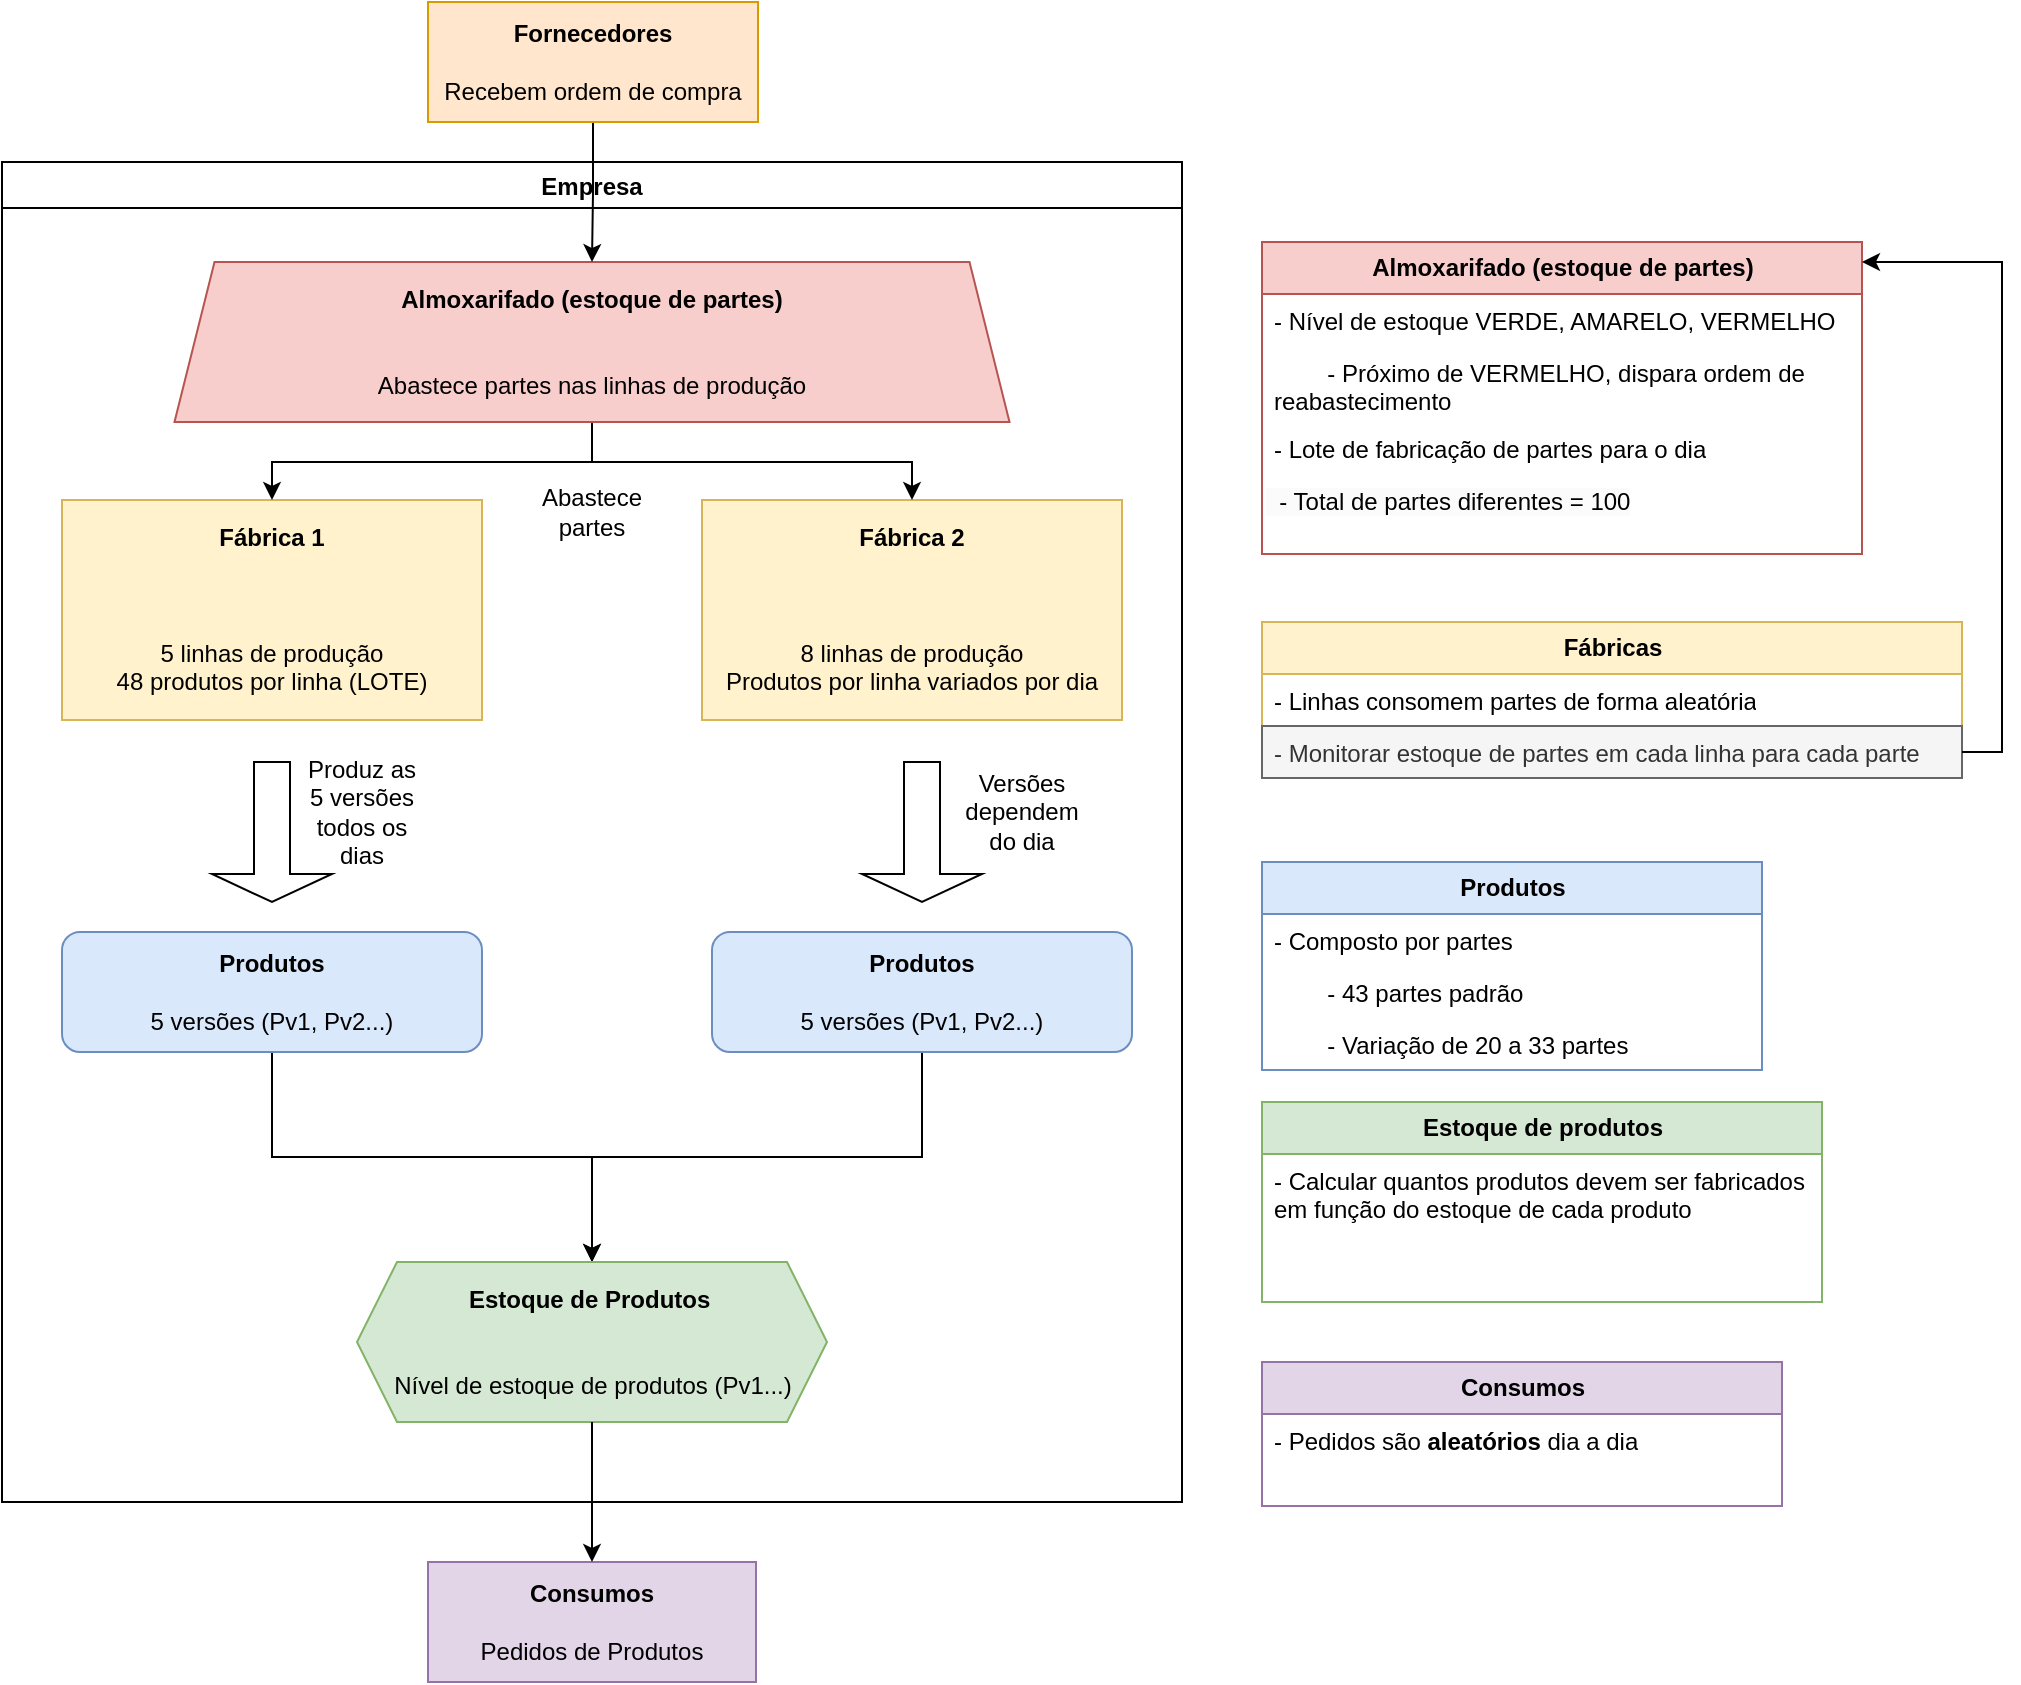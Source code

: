 <mxfile version="24.7.12">
  <diagram name="Página-1" id="L01x4OZknWeSqtcDdGDV">
    <mxGraphModel dx="1647" dy="2017" grid="0" gridSize="10" guides="1" tooltips="1" connect="1" arrows="1" fold="1" page="1" pageScale="1" pageWidth="827" pageHeight="1169" math="0" shadow="0">
      <root>
        <mxCell id="0" />
        <mxCell id="1" parent="0" />
        <mxCell id="jzFVb9ClvFBaIrC0epAQ-5" value="Empresa" style="swimlane;" vertex="1" parent="1">
          <mxGeometry x="130" y="50" width="590" height="670" as="geometry">
            <mxRectangle x="130" y="140" width="90" height="30" as="alternateBounds" />
          </mxGeometry>
        </mxCell>
        <mxCell id="jzFVb9ClvFBaIrC0epAQ-10" value="&lt;b&gt;Fábrica 2&lt;/b&gt;&lt;div&gt;&lt;br&gt;&lt;/div&gt;&lt;div&gt;&lt;br&gt;&lt;/div&gt;&lt;div&gt;&lt;br&gt;&lt;/div&gt;&lt;div&gt;8 linhas de produção&lt;/div&gt;&lt;div&gt;Produtos por linha variados por dia&lt;/div&gt;" style="whiteSpace=wrap;html=1;fillColor=#fff2cc;strokeColor=#d6b656;" vertex="1" parent="jzFVb9ClvFBaIrC0epAQ-5">
          <mxGeometry x="350" y="169" width="210" height="110" as="geometry" />
        </mxCell>
        <mxCell id="jzFVb9ClvFBaIrC0epAQ-11" value="&lt;b&gt;Fábrica 1&lt;/b&gt;&lt;div&gt;&lt;br&gt;&lt;/div&gt;&lt;div&gt;&lt;br&gt;&lt;/div&gt;&lt;div&gt;&lt;br&gt;&lt;/div&gt;&lt;div&gt;5 linhas de produção&lt;/div&gt;&lt;div&gt;48 produtos por linha (LOTE)&lt;/div&gt;" style="whiteSpace=wrap;html=1;fillColor=#fff2cc;strokeColor=#d6b656;" vertex="1" parent="jzFVb9ClvFBaIrC0epAQ-5">
          <mxGeometry x="30" y="169" width="210" height="110" as="geometry" />
        </mxCell>
        <mxCell id="jzFVb9ClvFBaIrC0epAQ-13" value="" style="shape=singleArrow;direction=south;whiteSpace=wrap;html=1;" vertex="1" parent="jzFVb9ClvFBaIrC0epAQ-5">
          <mxGeometry x="105" y="300" width="60" height="70" as="geometry" />
        </mxCell>
        <mxCell id="jzFVb9ClvFBaIrC0epAQ-12" value="" style="shape=singleArrow;direction=south;whiteSpace=wrap;html=1;" vertex="1" parent="jzFVb9ClvFBaIrC0epAQ-5">
          <mxGeometry x="430" y="300" width="60" height="70" as="geometry" />
        </mxCell>
        <mxCell id="jzFVb9ClvFBaIrC0epAQ-62" style="edgeStyle=orthogonalEdgeStyle;rounded=0;orthogonalLoop=1;jettySize=auto;html=1;exitX=0.5;exitY=1;exitDx=0;exitDy=0;entryX=0.5;entryY=0;entryDx=0;entryDy=0;" edge="1" parent="jzFVb9ClvFBaIrC0epAQ-5" source="jzFVb9ClvFBaIrC0epAQ-16" target="jzFVb9ClvFBaIrC0epAQ-59">
          <mxGeometry relative="1" as="geometry">
            <mxPoint x="460" y="490" as="targetPoint" />
          </mxGeometry>
        </mxCell>
        <mxCell id="jzFVb9ClvFBaIrC0epAQ-16" value="&lt;b&gt;Produtos&lt;/b&gt;&lt;div&gt;&lt;br&gt;&lt;/div&gt;&lt;div&gt;5 versões (Pv1, Pv2...)&lt;/div&gt;" style="rounded=1;whiteSpace=wrap;html=1;fillColor=#dae8fc;strokeColor=#6c8ebf;" vertex="1" parent="jzFVb9ClvFBaIrC0epAQ-5">
          <mxGeometry x="355" y="385" width="210" height="60" as="geometry" />
        </mxCell>
        <mxCell id="jzFVb9ClvFBaIrC0epAQ-60" style="edgeStyle=orthogonalEdgeStyle;rounded=0;orthogonalLoop=1;jettySize=auto;html=1;exitX=0.5;exitY=1;exitDx=0;exitDy=0;entryX=0.5;entryY=0;entryDx=0;entryDy=0;" edge="1" parent="jzFVb9ClvFBaIrC0epAQ-5" source="jzFVb9ClvFBaIrC0epAQ-17" target="jzFVb9ClvFBaIrC0epAQ-59">
          <mxGeometry relative="1" as="geometry" />
        </mxCell>
        <mxCell id="jzFVb9ClvFBaIrC0epAQ-17" value="&lt;b&gt;Produtos&lt;/b&gt;&lt;div&gt;&lt;br&gt;&lt;/div&gt;&lt;div&gt;5 versões (Pv1, Pv2...)&lt;/div&gt;" style="rounded=1;whiteSpace=wrap;html=1;fillColor=#dae8fc;strokeColor=#6c8ebf;" vertex="1" parent="jzFVb9ClvFBaIrC0epAQ-5">
          <mxGeometry x="30" y="385" width="210" height="60" as="geometry" />
        </mxCell>
        <mxCell id="jzFVb9ClvFBaIrC0epAQ-43" value="Produz as 5 versões todos os dias" style="text;html=1;align=center;verticalAlign=middle;whiteSpace=wrap;rounded=0;" vertex="1" parent="jzFVb9ClvFBaIrC0epAQ-5">
          <mxGeometry x="150" y="310" width="60" height="30" as="geometry" />
        </mxCell>
        <mxCell id="jzFVb9ClvFBaIrC0epAQ-44" value="Versões dependem do dia" style="text;html=1;align=center;verticalAlign=middle;whiteSpace=wrap;rounded=0;" vertex="1" parent="jzFVb9ClvFBaIrC0epAQ-5">
          <mxGeometry x="480" y="310" width="60" height="30" as="geometry" />
        </mxCell>
        <mxCell id="jzFVb9ClvFBaIrC0epAQ-59" value="&lt;b&gt;Estoque de Produtos&amp;nbsp;&lt;/b&gt;&lt;div&gt;&lt;br&gt;&lt;/div&gt;&lt;div&gt;&lt;br&gt;&lt;/div&gt;&lt;div&gt;Nível de estoque de produtos (Pv1...)&lt;/div&gt;" style="shape=hexagon;perimeter=hexagonPerimeter2;whiteSpace=wrap;html=1;fixedSize=1;fillColor=#d5e8d4;strokeColor=#82b366;" vertex="1" parent="jzFVb9ClvFBaIrC0epAQ-5">
          <mxGeometry x="177.5" y="550" width="235" height="80" as="geometry" />
        </mxCell>
        <mxCell id="jzFVb9ClvFBaIrC0epAQ-75" style="edgeStyle=orthogonalEdgeStyle;rounded=0;orthogonalLoop=1;jettySize=auto;html=1;exitX=0.5;exitY=1;exitDx=0;exitDy=0;entryX=0.5;entryY=0;entryDx=0;entryDy=0;" edge="1" parent="jzFVb9ClvFBaIrC0epAQ-5" source="jzFVb9ClvFBaIrC0epAQ-74" target="jzFVb9ClvFBaIrC0epAQ-11">
          <mxGeometry relative="1" as="geometry" />
        </mxCell>
        <mxCell id="jzFVb9ClvFBaIrC0epAQ-76" style="edgeStyle=orthogonalEdgeStyle;rounded=0;orthogonalLoop=1;jettySize=auto;html=1;exitX=0.5;exitY=1;exitDx=0;exitDy=0;entryX=0.5;entryY=0;entryDx=0;entryDy=0;" edge="1" parent="jzFVb9ClvFBaIrC0epAQ-5" source="jzFVb9ClvFBaIrC0epAQ-74" target="jzFVb9ClvFBaIrC0epAQ-10">
          <mxGeometry relative="1" as="geometry" />
        </mxCell>
        <mxCell id="jzFVb9ClvFBaIrC0epAQ-74" value="&lt;b&gt;Almoxarifado (estoque de partes)&lt;/b&gt;&lt;div&gt;&lt;b&gt;&lt;br&gt;&lt;/b&gt;&lt;/div&gt;&lt;div&gt;&lt;b&gt;&lt;br&gt;&lt;/b&gt;&lt;/div&gt;&lt;div&gt;&lt;span style=&quot;text-align: left;&quot;&gt;Abastece partes nas linhas de produção&lt;/span&gt;&lt;b&gt;&lt;br&gt;&lt;/b&gt;&lt;/div&gt;" style="shape=trapezoid;perimeter=trapezoidPerimeter;whiteSpace=wrap;html=1;fixedSize=1;fillColor=#f8cecc;strokeColor=#b85450;" vertex="1" parent="jzFVb9ClvFBaIrC0epAQ-5">
          <mxGeometry x="86.25" y="50" width="417.5" height="80" as="geometry" />
        </mxCell>
        <mxCell id="jzFVb9ClvFBaIrC0epAQ-145" value="Abastece partes" style="text;html=1;align=center;verticalAlign=middle;whiteSpace=wrap;rounded=0;" vertex="1" parent="jzFVb9ClvFBaIrC0epAQ-5">
          <mxGeometry x="265" y="160" width="60" height="30" as="geometry" />
        </mxCell>
        <mxCell id="jzFVb9ClvFBaIrC0epAQ-20" value="&lt;b&gt;Produtos&lt;/b&gt;" style="swimlane;fontStyle=0;childLayout=stackLayout;horizontal=1;startSize=26;fillColor=#dae8fc;horizontalStack=0;resizeParent=1;resizeParentMax=0;resizeLast=0;collapsible=1;marginBottom=0;html=1;strokeColor=#6c8ebf;rounded=0;" vertex="1" parent="1">
          <mxGeometry x="760" y="400" width="250" height="104" as="geometry">
            <mxRectangle x="40" y="680" width="90" height="30" as="alternateBounds" />
          </mxGeometry>
        </mxCell>
        <mxCell id="jzFVb9ClvFBaIrC0epAQ-21" value="- Composto por partes" style="text;strokeColor=none;fillColor=none;align=left;verticalAlign=top;spacingLeft=4;spacingRight=4;overflow=hidden;rotatable=0;points=[[0,0.5],[1,0.5]];portConstraint=eastwest;whiteSpace=wrap;html=1;" vertex="1" parent="jzFVb9ClvFBaIrC0epAQ-20">
          <mxGeometry y="26" width="250" height="26" as="geometry" />
        </mxCell>
        <mxCell id="jzFVb9ClvFBaIrC0epAQ-22" value="&lt;span style=&quot;white-space: pre;&quot;&gt;&#x9;&lt;/span&gt;- 43 partes padrão" style="text;strokeColor=none;fillColor=none;align=left;verticalAlign=top;spacingLeft=4;spacingRight=4;overflow=hidden;rotatable=0;points=[[0,0.5],[1,0.5]];portConstraint=eastwest;whiteSpace=wrap;html=1;" vertex="1" parent="jzFVb9ClvFBaIrC0epAQ-20">
          <mxGeometry y="52" width="250" height="26" as="geometry" />
        </mxCell>
        <mxCell id="jzFVb9ClvFBaIrC0epAQ-23" value="&lt;span style=&quot;white-space: pre;&quot;&gt;&#x9;&lt;/span&gt;- Variação de 20 a 33 partes" style="text;strokeColor=none;fillColor=none;align=left;verticalAlign=top;spacingLeft=4;spacingRight=4;overflow=hidden;rotatable=0;points=[[0,0.5],[1,0.5]];portConstraint=eastwest;whiteSpace=wrap;html=1;" vertex="1" parent="jzFVb9ClvFBaIrC0epAQ-20">
          <mxGeometry y="78" width="250" height="26" as="geometry" />
        </mxCell>
        <mxCell id="jzFVb9ClvFBaIrC0epAQ-45" value="&lt;b&gt;Fábricas&lt;/b&gt;" style="swimlane;fontStyle=0;childLayout=stackLayout;horizontal=1;startSize=26;fillColor=#fff2cc;horizontalStack=0;resizeParent=1;resizeParentMax=0;resizeLast=0;collapsible=1;marginBottom=0;html=1;strokeColor=#d6b656;rounded=0;" vertex="1" parent="1">
          <mxGeometry x="760" y="280" width="350" height="78" as="geometry">
            <mxRectangle x="40" y="680" width="90" height="30" as="alternateBounds" />
          </mxGeometry>
        </mxCell>
        <mxCell id="jzFVb9ClvFBaIrC0epAQ-46" value="- Linhas consomem partes de forma aleatória" style="text;strokeColor=none;fillColor=none;align=left;verticalAlign=top;spacingLeft=4;spacingRight=4;overflow=hidden;rotatable=0;points=[[0,0.5],[1,0.5]];portConstraint=eastwest;whiteSpace=wrap;html=1;" vertex="1" parent="jzFVb9ClvFBaIrC0epAQ-45">
          <mxGeometry y="26" width="350" height="26" as="geometry" />
        </mxCell>
        <mxCell id="jzFVb9ClvFBaIrC0epAQ-47" value="- Monitorar estoque de partes em cada linha para cada parte" style="text;strokeColor=#666666;fillColor=#f5f5f5;align=left;verticalAlign=top;spacingLeft=4;spacingRight=4;overflow=hidden;rotatable=0;points=[[0,0.5],[1,0.5]];portConstraint=eastwest;whiteSpace=wrap;html=1;shadow=0;fontColor=#333333;" vertex="1" parent="jzFVb9ClvFBaIrC0epAQ-45">
          <mxGeometry y="52" width="350" height="26" as="geometry" />
        </mxCell>
        <mxCell id="jzFVb9ClvFBaIrC0epAQ-144" style="edgeStyle=orthogonalEdgeStyle;rounded=0;orthogonalLoop=1;jettySize=auto;html=1;exitX=1;exitY=0.5;exitDx=0;exitDy=0;" edge="1" parent="jzFVb9ClvFBaIrC0epAQ-45" source="jzFVb9ClvFBaIrC0epAQ-47" target="jzFVb9ClvFBaIrC0epAQ-47">
          <mxGeometry relative="1" as="geometry" />
        </mxCell>
        <mxCell id="jzFVb9ClvFBaIrC0epAQ-63" value="&lt;b&gt;Estoque de produtos&lt;/b&gt;" style="swimlane;fontStyle=0;childLayout=stackLayout;horizontal=1;startSize=26;fillColor=#d5e8d4;horizontalStack=0;resizeParent=1;resizeParentMax=0;resizeLast=0;collapsible=1;marginBottom=0;html=1;strokeColor=#82b366;rounded=0;" vertex="1" parent="1">
          <mxGeometry x="760" y="520" width="280" height="100" as="geometry">
            <mxRectangle x="40" y="680" width="90" height="30" as="alternateBounds" />
          </mxGeometry>
        </mxCell>
        <mxCell id="jzFVb9ClvFBaIrC0epAQ-64" value="- Calcular quantos produtos devem ser fabricados em função do estoque de cada produto" style="text;strokeColor=none;fillColor=none;align=left;verticalAlign=top;spacingLeft=4;spacingRight=4;overflow=hidden;rotatable=0;points=[[0,0.5],[1,0.5]];portConstraint=eastwest;whiteSpace=wrap;html=1;" vertex="1" parent="jzFVb9ClvFBaIrC0epAQ-63">
          <mxGeometry y="26" width="280" height="74" as="geometry" />
        </mxCell>
        <mxCell id="jzFVb9ClvFBaIrC0epAQ-71" value="&lt;b&gt;Consumos&lt;/b&gt;&lt;div&gt;&lt;br&gt;&lt;/div&gt;&lt;div&gt;Pedidos de Produtos&lt;/div&gt;" style="rounded=0;whiteSpace=wrap;html=1;fillColor=#e1d5e7;strokeColor=#9673a6;" vertex="1" parent="1">
          <mxGeometry x="343" y="750" width="164" height="60" as="geometry" />
        </mxCell>
        <mxCell id="jzFVb9ClvFBaIrC0epAQ-77" value="&lt;b&gt;Almoxarifado (estoque de partes)&lt;/b&gt;" style="swimlane;fontStyle=0;childLayout=stackLayout;horizontal=1;startSize=26;fillColor=#f8cecc;horizontalStack=0;resizeParent=1;resizeParentMax=0;resizeLast=0;collapsible=1;marginBottom=0;html=1;strokeColor=#b85450;rounded=0;" vertex="1" parent="1">
          <mxGeometry x="760" y="90" width="300" height="156" as="geometry">
            <mxRectangle x="40" y="680" width="90" height="30" as="alternateBounds" />
          </mxGeometry>
        </mxCell>
        <mxCell id="jzFVb9ClvFBaIrC0epAQ-78" value="- Nível de estoque VERDE, AMARELO, VERMELHO" style="text;strokeColor=none;fillColor=none;align=left;verticalAlign=top;spacingLeft=4;spacingRight=4;overflow=hidden;rotatable=0;points=[[0,0.5],[1,0.5]];portConstraint=eastwest;whiteSpace=wrap;html=1;" vertex="1" parent="jzFVb9ClvFBaIrC0epAQ-77">
          <mxGeometry y="26" width="300" height="26" as="geometry" />
        </mxCell>
        <mxCell id="jzFVb9ClvFBaIrC0epAQ-79" value="&lt;span style=&quot;white-space: pre;&quot;&gt;&#x9;&lt;/span&gt;- Próximo de VERMELHO, dispara ordem de reabastecimento" style="text;strokeColor=none;fillColor=none;align=left;verticalAlign=top;spacingLeft=4;spacingRight=4;overflow=hidden;rotatable=0;points=[[0,0.5],[1,0.5]];portConstraint=eastwest;whiteSpace=wrap;html=1;" vertex="1" parent="jzFVb9ClvFBaIrC0epAQ-77">
          <mxGeometry y="52" width="300" height="38" as="geometry" />
        </mxCell>
        <mxCell id="jzFVb9ClvFBaIrC0epAQ-80" value="- Lote de fabricação de partes para o dia" style="text;strokeColor=none;fillColor=none;align=left;verticalAlign=top;spacingLeft=4;spacingRight=4;overflow=hidden;rotatable=0;points=[[0,0.5],[1,0.5]];portConstraint=eastwest;whiteSpace=wrap;html=1;" vertex="1" parent="jzFVb9ClvFBaIrC0epAQ-77">
          <mxGeometry y="90" width="300" height="26" as="geometry" />
        </mxCell>
        <mxCell id="jzFVb9ClvFBaIrC0epAQ-142" value="&lt;span style=&quot;color: rgb(0, 0, 0); font-family: Helvetica; font-size: 12px; font-style: normal; font-variant-ligatures: normal; font-variant-caps: normal; font-weight: 400; letter-spacing: normal; orphans: 2; text-align: left; text-indent: 0px; text-transform: none; widows: 2; word-spacing: 0px; -webkit-text-stroke-width: 0px; white-space: nowrap; background-color: rgb(251, 251, 251); text-decoration-thickness: initial; text-decoration-style: initial; text-decoration-color: initial; display: inline !important; float: none;&quot;&gt;&amp;nbsp; - Total de partes diferentes = 100&lt;/span&gt;" style="text;whiteSpace=wrap;html=1;" vertex="1" parent="jzFVb9ClvFBaIrC0epAQ-77">
          <mxGeometry y="116" width="300" height="40" as="geometry" />
        </mxCell>
        <mxCell id="jzFVb9ClvFBaIrC0epAQ-85" value="&lt;b&gt;Consumos&lt;/b&gt;" style="swimlane;fontStyle=0;childLayout=stackLayout;horizontal=1;startSize=26;fillColor=#e1d5e7;horizontalStack=0;resizeParent=1;resizeParentMax=0;resizeLast=0;collapsible=1;marginBottom=0;html=1;strokeColor=#9673a6;rounded=0;" vertex="1" parent="1">
          <mxGeometry x="760" y="650" width="260" height="72" as="geometry">
            <mxRectangle x="40" y="680" width="90" height="30" as="alternateBounds" />
          </mxGeometry>
        </mxCell>
        <mxCell id="jzFVb9ClvFBaIrC0epAQ-86" value="- Pedidos são &lt;b&gt;aleatórios&lt;/b&gt; dia a dia" style="text;strokeColor=none;fillColor=none;align=left;verticalAlign=top;spacingLeft=4;spacingRight=4;overflow=hidden;rotatable=0;points=[[0,0.5],[1,0.5]];portConstraint=eastwest;whiteSpace=wrap;html=1;" vertex="1" parent="jzFVb9ClvFBaIrC0epAQ-85">
          <mxGeometry y="26" width="260" height="26" as="geometry" />
        </mxCell>
        <mxCell id="jzFVb9ClvFBaIrC0epAQ-89" value="" style="shape=table;startSize=0;container=1;collapsible=1;childLayout=tableLayout;fixedRows=1;rowLines=0;fontStyle=0;align=center;resizeLast=1;strokeColor=none;fillColor=none;collapsible=0;whiteSpace=wrap;html=1;" vertex="1" parent="jzFVb9ClvFBaIrC0epAQ-85">
          <mxGeometry y="52" width="260" height="20" as="geometry" />
        </mxCell>
        <mxCell id="jzFVb9ClvFBaIrC0epAQ-90" value="" style="shape=tableRow;horizontal=0;startSize=0;swimlaneHead=0;swimlaneBody=0;fillColor=none;collapsible=0;dropTarget=0;points=[[0,0.5],[1,0.5]];portConstraint=eastwest;top=0;left=0;right=0;bottom=0;" vertex="1" parent="jzFVb9ClvFBaIrC0epAQ-89">
          <mxGeometry width="260" height="20" as="geometry" />
        </mxCell>
        <mxCell id="jzFVb9ClvFBaIrC0epAQ-91" value="" style="shape=partialRectangle;connectable=0;fillColor=none;top=0;left=0;bottom=0;right=0;editable=1;overflow=hidden;" vertex="1" parent="jzFVb9ClvFBaIrC0epAQ-90">
          <mxGeometry width="20" height="20" as="geometry">
            <mxRectangle width="20" height="20" as="alternateBounds" />
          </mxGeometry>
        </mxCell>
        <mxCell id="jzFVb9ClvFBaIrC0epAQ-92" value="" style="shape=partialRectangle;connectable=0;fillColor=none;top=0;left=0;bottom=0;right=0;align=left;spacingLeft=6;overflow=hidden;" vertex="1" parent="jzFVb9ClvFBaIrC0epAQ-90">
          <mxGeometry x="20" width="240" height="20" as="geometry">
            <mxRectangle width="240" height="20" as="alternateBounds" />
          </mxGeometry>
        </mxCell>
        <mxCell id="jzFVb9ClvFBaIrC0epAQ-96" style="edgeStyle=orthogonalEdgeStyle;rounded=0;orthogonalLoop=1;jettySize=auto;html=1;exitX=0.5;exitY=1;exitDx=0;exitDy=0;entryX=0.5;entryY=0;entryDx=0;entryDy=0;" edge="1" parent="1" source="jzFVb9ClvFBaIrC0epAQ-93" target="jzFVb9ClvFBaIrC0epAQ-74">
          <mxGeometry relative="1" as="geometry" />
        </mxCell>
        <mxCell id="jzFVb9ClvFBaIrC0epAQ-93" value="&lt;b&gt;Fornecedores&lt;/b&gt;&lt;div&gt;&lt;br&gt;&lt;/div&gt;&lt;div&gt;Recebem ordem de compra&lt;/div&gt;" style="rounded=0;whiteSpace=wrap;html=1;fillColor=#ffe6cc;strokeColor=#d79b00;" vertex="1" parent="1">
          <mxGeometry x="343" y="-30" width="165" height="60" as="geometry" />
        </mxCell>
        <mxCell id="jzFVb9ClvFBaIrC0epAQ-97" style="edgeStyle=orthogonalEdgeStyle;rounded=0;orthogonalLoop=1;jettySize=auto;html=1;exitX=0.5;exitY=1;exitDx=0;exitDy=0;entryX=0.5;entryY=0;entryDx=0;entryDy=0;" edge="1" parent="1" source="jzFVb9ClvFBaIrC0epAQ-59" target="jzFVb9ClvFBaIrC0epAQ-71">
          <mxGeometry relative="1" as="geometry" />
        </mxCell>
        <mxCell id="jzFVb9ClvFBaIrC0epAQ-143" style="edgeStyle=orthogonalEdgeStyle;rounded=0;orthogonalLoop=1;jettySize=auto;html=1;exitX=1;exitY=0.5;exitDx=0;exitDy=0;entryX=1;entryY=0.064;entryDx=0;entryDy=0;entryPerimeter=0;" edge="1" parent="1" source="jzFVb9ClvFBaIrC0epAQ-47" target="jzFVb9ClvFBaIrC0epAQ-77">
          <mxGeometry relative="1" as="geometry" />
        </mxCell>
      </root>
    </mxGraphModel>
  </diagram>
</mxfile>
